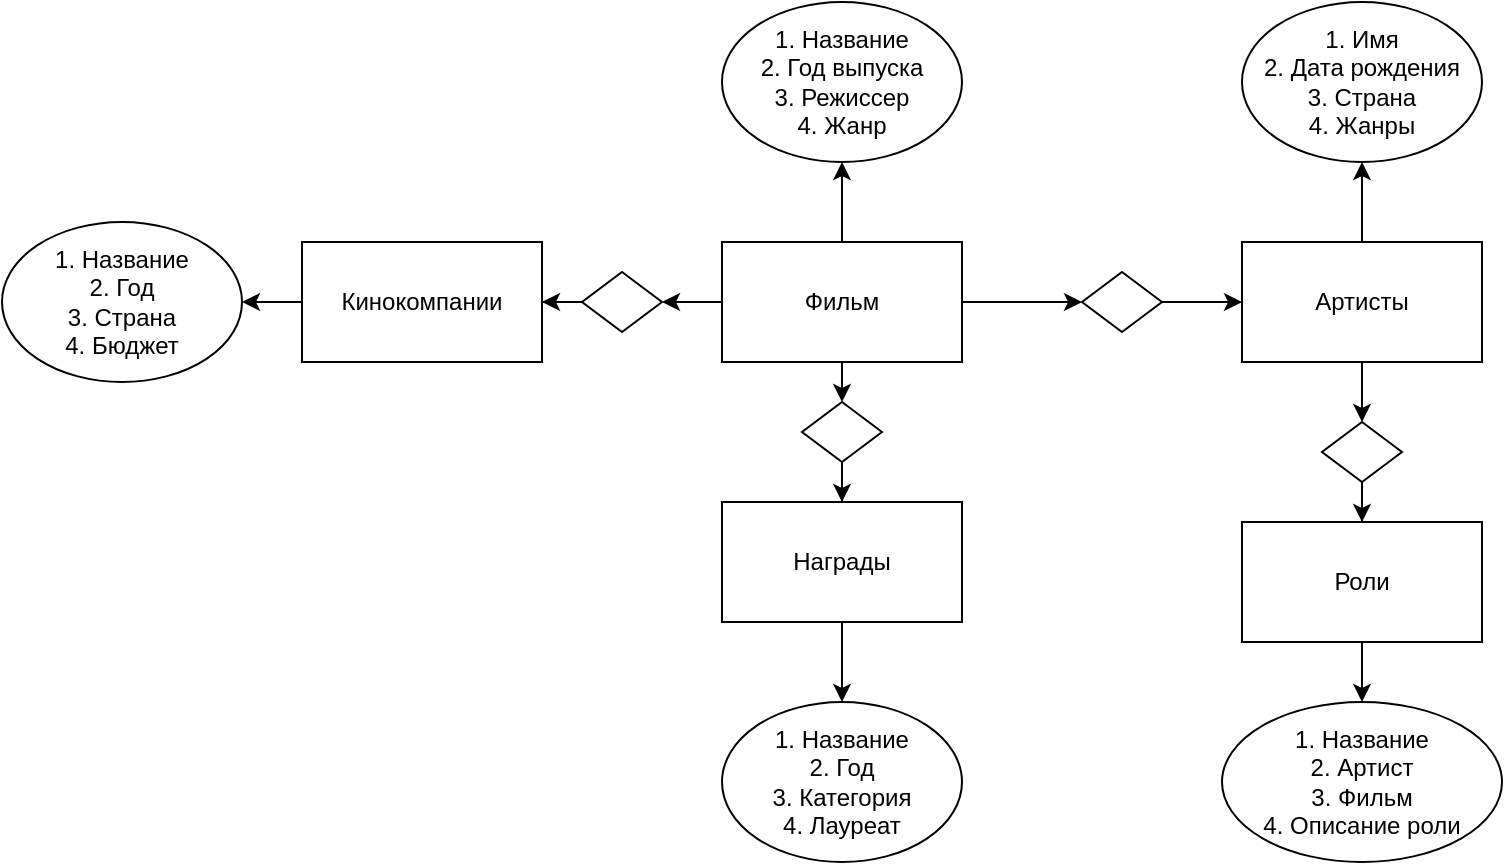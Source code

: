 <mxfile version="23.1.2" type="github">
  <diagram id="R2lEEEUBdFMjLlhIrx00" name="Page-1">
    <mxGraphModel dx="1027" dy="580" grid="1" gridSize="10" guides="1" tooltips="1" connect="1" arrows="1" fold="1" page="1" pageScale="1" pageWidth="850" pageHeight="1100" math="0" shadow="0" extFonts="Permanent Marker^https://fonts.googleapis.com/css?family=Permanent+Marker">
      <root>
        <mxCell id="0" />
        <mxCell id="1" parent="0" />
        <mxCell id="3H4Q7Tfk-cGO5AP78dw2-3" value="" style="edgeStyle=orthogonalEdgeStyle;rounded=0;orthogonalLoop=1;jettySize=auto;html=1;" edge="1" parent="1" source="3H4Q7Tfk-cGO5AP78dw2-1" target="3H4Q7Tfk-cGO5AP78dw2-2">
          <mxGeometry relative="1" as="geometry" />
        </mxCell>
        <mxCell id="3H4Q7Tfk-cGO5AP78dw2-5" value="" style="edgeStyle=orthogonalEdgeStyle;rounded=0;orthogonalLoop=1;jettySize=auto;html=1;" edge="1" parent="1" source="3H4Q7Tfk-cGO5AP78dw2-1" target="3H4Q7Tfk-cGO5AP78dw2-4">
          <mxGeometry relative="1" as="geometry" />
        </mxCell>
        <mxCell id="3H4Q7Tfk-cGO5AP78dw2-29" style="edgeStyle=orthogonalEdgeStyle;rounded=0;orthogonalLoop=1;jettySize=auto;html=1;entryX=1;entryY=0.5;entryDx=0;entryDy=0;" edge="1" parent="1" source="3H4Q7Tfk-cGO5AP78dw2-1" target="3H4Q7Tfk-cGO5AP78dw2-28">
          <mxGeometry relative="1" as="geometry" />
        </mxCell>
        <mxCell id="3H4Q7Tfk-cGO5AP78dw2-30" style="edgeStyle=orthogonalEdgeStyle;rounded=0;orthogonalLoop=1;jettySize=auto;html=1;exitX=0.5;exitY=1;exitDx=0;exitDy=0;entryX=0.5;entryY=0;entryDx=0;entryDy=0;" edge="1" parent="1" source="3H4Q7Tfk-cGO5AP78dw2-1" target="3H4Q7Tfk-cGO5AP78dw2-27">
          <mxGeometry relative="1" as="geometry" />
        </mxCell>
        <mxCell id="3H4Q7Tfk-cGO5AP78dw2-1" value="Фильм" style="rounded=0;whiteSpace=wrap;html=1;" vertex="1" parent="1">
          <mxGeometry x="390" y="270" width="120" height="60" as="geometry" />
        </mxCell>
        <mxCell id="3H4Q7Tfk-cGO5AP78dw2-2" value="1. Название&lt;br&gt;2. Год выпуска&lt;br&gt;3. Режиссер&lt;br&gt;4. Жанр" style="ellipse;whiteSpace=wrap;html=1;" vertex="1" parent="1">
          <mxGeometry x="390" y="150" width="120" height="80" as="geometry" />
        </mxCell>
        <mxCell id="3H4Q7Tfk-cGO5AP78dw2-7" value="" style="edgeStyle=orthogonalEdgeStyle;rounded=0;orthogonalLoop=1;jettySize=auto;html=1;" edge="1" parent="1" source="3H4Q7Tfk-cGO5AP78dw2-4" target="3H4Q7Tfk-cGO5AP78dw2-6">
          <mxGeometry relative="1" as="geometry" />
        </mxCell>
        <mxCell id="3H4Q7Tfk-cGO5AP78dw2-4" value="" style="rhombus;whiteSpace=wrap;html=1;rounded=0;" vertex="1" parent="1">
          <mxGeometry x="570" y="285" width="40" height="30" as="geometry" />
        </mxCell>
        <mxCell id="3H4Q7Tfk-cGO5AP78dw2-9" value="" style="edgeStyle=orthogonalEdgeStyle;rounded=0;orthogonalLoop=1;jettySize=auto;html=1;" edge="1" parent="1" source="3H4Q7Tfk-cGO5AP78dw2-6" target="3H4Q7Tfk-cGO5AP78dw2-8">
          <mxGeometry relative="1" as="geometry" />
        </mxCell>
        <mxCell id="3H4Q7Tfk-cGO5AP78dw2-6" value="Артисты" style="whiteSpace=wrap;html=1;rounded=0;" vertex="1" parent="1">
          <mxGeometry x="650" y="270" width="120" height="60" as="geometry" />
        </mxCell>
        <mxCell id="3H4Q7Tfk-cGO5AP78dw2-8" value="1. Имя&lt;br&gt;2. Дата рождения&lt;br&gt;3. Страна&lt;br&gt;4. Жанры" style="ellipse;whiteSpace=wrap;html=1;rounded=0;" vertex="1" parent="1">
          <mxGeometry x="650" y="150" width="120" height="80" as="geometry" />
        </mxCell>
        <mxCell id="3H4Q7Tfk-cGO5AP78dw2-19" value="" style="edgeStyle=orthogonalEdgeStyle;rounded=0;orthogonalLoop=1;jettySize=auto;html=1;" edge="1" parent="1" source="3H4Q7Tfk-cGO5AP78dw2-15" target="3H4Q7Tfk-cGO5AP78dw2-18">
          <mxGeometry relative="1" as="geometry" />
        </mxCell>
        <mxCell id="3H4Q7Tfk-cGO5AP78dw2-15" value="Роли" style="whiteSpace=wrap;html=1;rounded=0;" vertex="1" parent="1">
          <mxGeometry x="650" y="410" width="120" height="60" as="geometry" />
        </mxCell>
        <mxCell id="3H4Q7Tfk-cGO5AP78dw2-18" value="1. Название&lt;br&gt;2. Артист&lt;br&gt;3. Фильм&lt;br&gt;4. Описание роли" style="ellipse;whiteSpace=wrap;html=1;rounded=0;" vertex="1" parent="1">
          <mxGeometry x="640" y="500" width="140" height="80" as="geometry" />
        </mxCell>
        <mxCell id="3H4Q7Tfk-cGO5AP78dw2-20" value="" style="edgeStyle=orthogonalEdgeStyle;rounded=0;orthogonalLoop=1;jettySize=auto;html=1;" edge="1" parent="1" source="3H4Q7Tfk-cGO5AP78dw2-6" target="3H4Q7Tfk-cGO5AP78dw2-12">
          <mxGeometry relative="1" as="geometry">
            <mxPoint x="710" y="330" as="sourcePoint" />
            <mxPoint x="710.0" y="400.0" as="targetPoint" />
          </mxGeometry>
        </mxCell>
        <mxCell id="3H4Q7Tfk-cGO5AP78dw2-24" style="edgeStyle=orthogonalEdgeStyle;rounded=0;orthogonalLoop=1;jettySize=auto;html=1;entryX=0.5;entryY=0;entryDx=0;entryDy=0;" edge="1" parent="1" source="3H4Q7Tfk-cGO5AP78dw2-12" target="3H4Q7Tfk-cGO5AP78dw2-15">
          <mxGeometry relative="1" as="geometry" />
        </mxCell>
        <mxCell id="3H4Q7Tfk-cGO5AP78dw2-12" value="" style="rhombus;whiteSpace=wrap;html=1;rounded=0;" vertex="1" parent="1">
          <mxGeometry x="690" y="360" width="40" height="30" as="geometry" />
        </mxCell>
        <mxCell id="3H4Q7Tfk-cGO5AP78dw2-34" style="edgeStyle=orthogonalEdgeStyle;rounded=0;orthogonalLoop=1;jettySize=auto;html=1;entryX=0.5;entryY=0;entryDx=0;entryDy=0;" edge="1" parent="1" source="3H4Q7Tfk-cGO5AP78dw2-27" target="3H4Q7Tfk-cGO5AP78dw2-32">
          <mxGeometry relative="1" as="geometry" />
        </mxCell>
        <mxCell id="3H4Q7Tfk-cGO5AP78dw2-27" value="" style="rhombus;whiteSpace=wrap;html=1;rounded=0;" vertex="1" parent="1">
          <mxGeometry x="430" y="350" width="40" height="30" as="geometry" />
        </mxCell>
        <mxCell id="3H4Q7Tfk-cGO5AP78dw2-33" style="edgeStyle=orthogonalEdgeStyle;rounded=0;orthogonalLoop=1;jettySize=auto;html=1;entryX=1;entryY=0.5;entryDx=0;entryDy=0;" edge="1" parent="1" source="3H4Q7Tfk-cGO5AP78dw2-28" target="3H4Q7Tfk-cGO5AP78dw2-31">
          <mxGeometry relative="1" as="geometry" />
        </mxCell>
        <mxCell id="3H4Q7Tfk-cGO5AP78dw2-28" value="" style="rhombus;whiteSpace=wrap;html=1;rounded=0;" vertex="1" parent="1">
          <mxGeometry x="320" y="285" width="40" height="30" as="geometry" />
        </mxCell>
        <mxCell id="3H4Q7Tfk-cGO5AP78dw2-38" style="edgeStyle=orthogonalEdgeStyle;rounded=0;orthogonalLoop=1;jettySize=auto;html=1;exitX=0;exitY=0.5;exitDx=0;exitDy=0;entryX=1;entryY=0.5;entryDx=0;entryDy=0;" edge="1" parent="1" source="3H4Q7Tfk-cGO5AP78dw2-31" target="3H4Q7Tfk-cGO5AP78dw2-35">
          <mxGeometry relative="1" as="geometry" />
        </mxCell>
        <mxCell id="3H4Q7Tfk-cGO5AP78dw2-31" value="Кинокомпании" style="whiteSpace=wrap;html=1;rounded=0;" vertex="1" parent="1">
          <mxGeometry x="180" y="270" width="120" height="60" as="geometry" />
        </mxCell>
        <mxCell id="3H4Q7Tfk-cGO5AP78dw2-37" style="edgeStyle=orthogonalEdgeStyle;rounded=0;orthogonalLoop=1;jettySize=auto;html=1;exitX=0.5;exitY=1;exitDx=0;exitDy=0;entryX=0.5;entryY=0;entryDx=0;entryDy=0;" edge="1" parent="1" source="3H4Q7Tfk-cGO5AP78dw2-32" target="3H4Q7Tfk-cGO5AP78dw2-36">
          <mxGeometry relative="1" as="geometry" />
        </mxCell>
        <mxCell id="3H4Q7Tfk-cGO5AP78dw2-32" value="Награды" style="whiteSpace=wrap;html=1;rounded=0;" vertex="1" parent="1">
          <mxGeometry x="390" y="400" width="120" height="60" as="geometry" />
        </mxCell>
        <mxCell id="3H4Q7Tfk-cGO5AP78dw2-35" value="1. Название&lt;br&gt;2. Год&lt;br&gt;3. Страна&lt;br&gt;4. Бюджет" style="ellipse;whiteSpace=wrap;html=1;" vertex="1" parent="1">
          <mxGeometry x="30" y="260" width="120" height="80" as="geometry" />
        </mxCell>
        <mxCell id="3H4Q7Tfk-cGO5AP78dw2-36" value="1. Название&lt;br&gt;2. Год&lt;br&gt;3. Категория&lt;br&gt;4. Лауреат" style="ellipse;whiteSpace=wrap;html=1;" vertex="1" parent="1">
          <mxGeometry x="390" y="500" width="120" height="80" as="geometry" />
        </mxCell>
      </root>
    </mxGraphModel>
  </diagram>
</mxfile>
